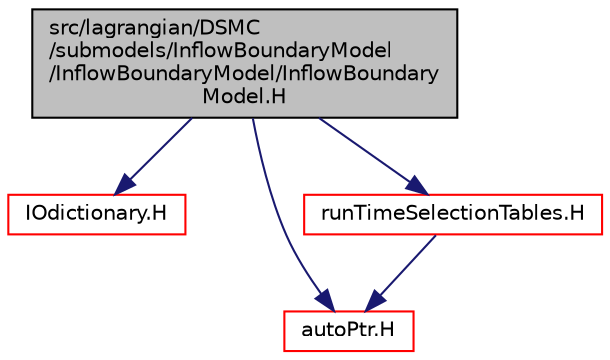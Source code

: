 digraph "src/lagrangian/DSMC/submodels/InflowBoundaryModel/InflowBoundaryModel/InflowBoundaryModel.H"
{
  bgcolor="transparent";
  edge [fontname="Helvetica",fontsize="10",labelfontname="Helvetica",labelfontsize="10"];
  node [fontname="Helvetica",fontsize="10",shape=record];
  Node0 [label="src/lagrangian/DSMC\l/submodels/InflowBoundaryModel\l/InflowBoundaryModel/InflowBoundary\lModel.H",height=0.2,width=0.4,color="black", fillcolor="grey75", style="filled", fontcolor="black"];
  Node0 -> Node1 [color="midnightblue",fontsize="10",style="solid",fontname="Helvetica"];
  Node1 [label="IOdictionary.H",height=0.2,width=0.4,color="red",URL="$a09749.html"];
  Node0 -> Node54 [color="midnightblue",fontsize="10",style="solid",fontname="Helvetica"];
  Node54 [label="autoPtr.H",height=0.2,width=0.4,color="red",URL="$a11828.html"];
  Node0 -> Node69 [color="midnightblue",fontsize="10",style="solid",fontname="Helvetica"];
  Node69 [label="runTimeSelectionTables.H",height=0.2,width=0.4,color="red",URL="$a09992.html",tooltip="Macros to ease declaration of run-time selection tables. "];
  Node69 -> Node54 [color="midnightblue",fontsize="10",style="solid",fontname="Helvetica"];
}

